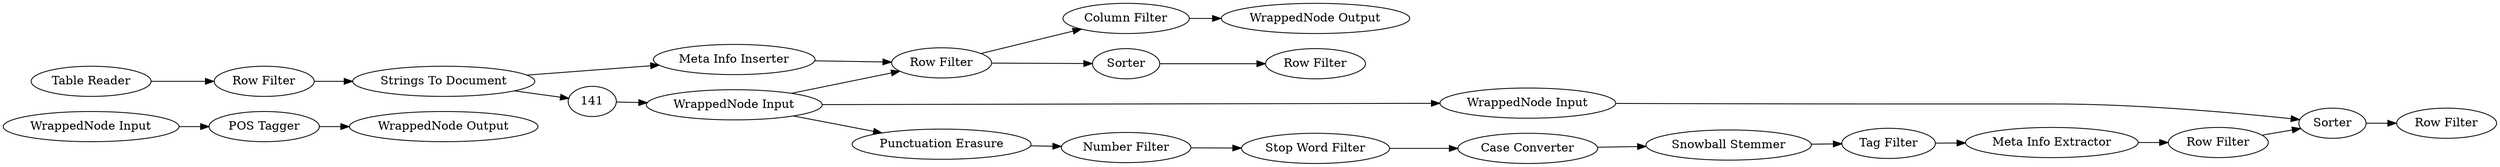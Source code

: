 digraph {
	33 [label="WrappedNode Input"]
	34 [label="WrappedNode Output"]
	35 [label="POS Tagger"]
	163 [label="Keygraph keyword extractor"]
	164 [label="Chi_square keyword extractor"]
	20 [label="Row Filter"]
	128 [label="Column Filter"]
	133 [label="Table Reader"]
	163 [label="Row Filter"]
	164 [label="WrappedNode Input"]
	165 [label="WrappedNode Output"]
	166 [label="Strings To Document"]
	171 [label="Meta Info Inserter"]
	112 [label="Case Converter"]
	113 [label="Snowball Stemmer"]
	114 [label="Tag Filter"]
	115 [label="Punctuation Erasure"]
	116 [label="Number Filter"]
	167 [label="Row Filter"]
	168 [label="WrappedNode Input"]
	169 [label="WrappedNode Output"]
	172 [label="Stop Word Filter"]
	173 [label="Meta Info Extractor"]
	169 [label=Sorter]
	206 [label="Row Filter"]
	207 [label="Row Filter"]
	208 [label=Sorter]
	33 -> 35
	35 -> 34
	20 -> 166
	128 -> 165
	133 -> 20
	163 -> 128
	166 -> 171
	171 -> 163
	112 -> 113
	113 -> 114
	114 -> 173
	115 -> 116
	116 -> 172
	167 -> 169
	168 -> 115
	172 -> 112
	173 -> 167
	141 -> 168
	163 -> 208
	164 -> 169
	166 -> 141
	168 -> 163
	168 -> 164
	169 -> 206
	208 -> 207
	rankdir=LR
}
